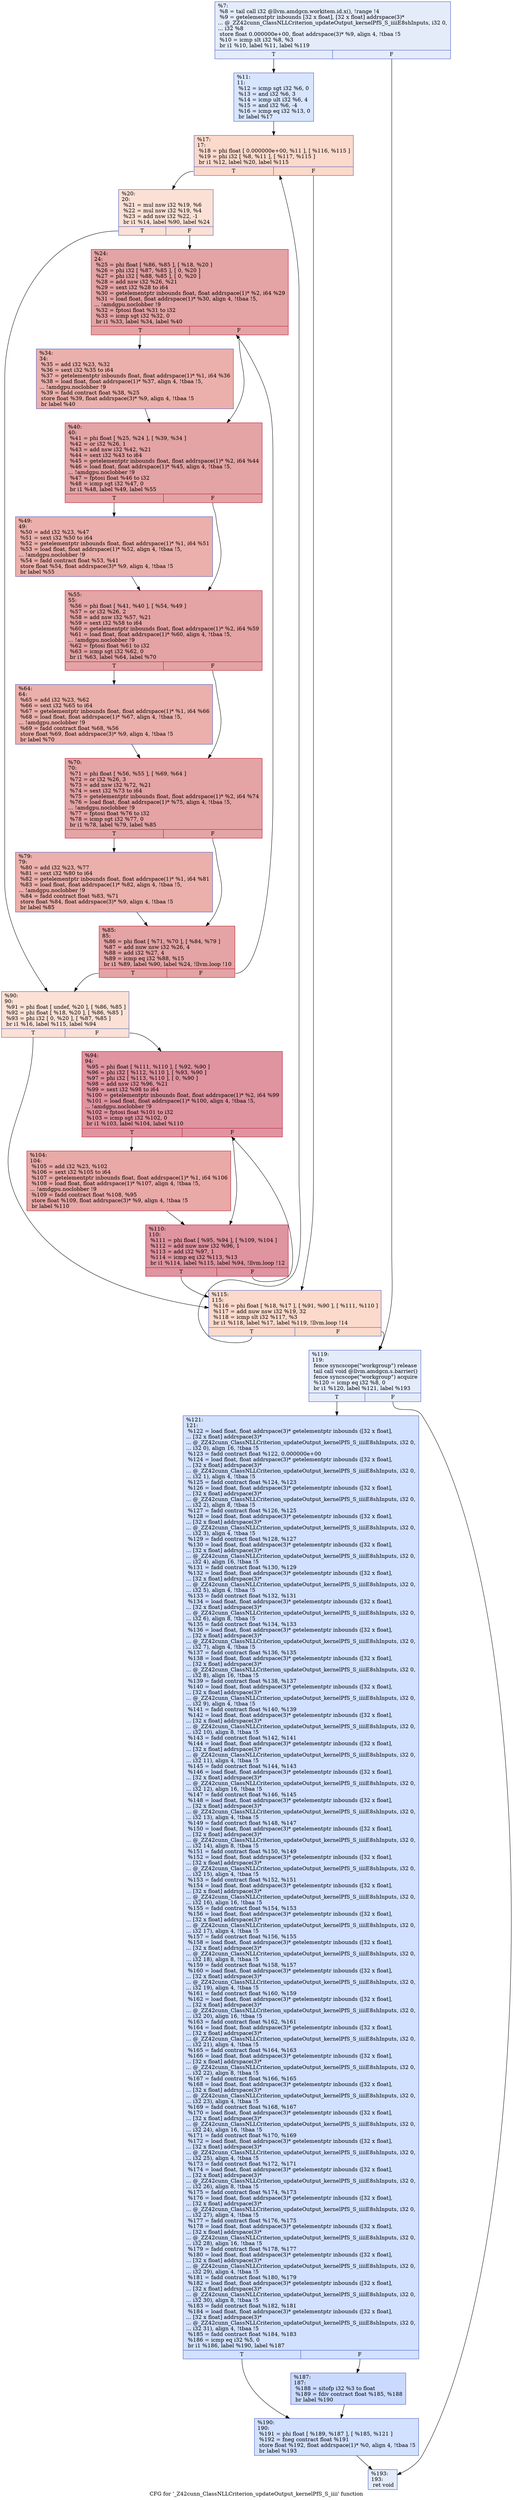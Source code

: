digraph "CFG for '_Z42cunn_ClassNLLCriterion_updateOutput_kernelPfS_S_iiii' function" {
	label="CFG for '_Z42cunn_ClassNLLCriterion_updateOutput_kernelPfS_S_iiii' function";

	Node0x48fd0e0 [shape=record,color="#3d50c3ff", style=filled, fillcolor="#c1d4f470",label="{%7:\l  %8 = tail call i32 @llvm.amdgcn.workitem.id.x(), !range !4\l  %9 = getelementptr inbounds [32 x float], [32 x float] addrspace(3)*\l... @_ZZ42cunn_ClassNLLCriterion_updateOutput_kernelPfS_S_iiiiE8shInputs, i32 0,\l... i32 %8\l  store float 0.000000e+00, float addrspace(3)* %9, align 4, !tbaa !5\l  %10 = icmp slt i32 %8, %3\l  br i1 %10, label %11, label %119\l|{<s0>T|<s1>F}}"];
	Node0x48fd0e0:s0 -> Node0x48ff260;
	Node0x48fd0e0:s1 -> Node0x48ff2f0;
	Node0x48ff260 [shape=record,color="#3d50c3ff", style=filled, fillcolor="#a7c5fe70",label="{%11:\l11:                                               \l  %12 = icmp sgt i32 %6, 0\l  %13 = and i32 %6, 3\l  %14 = icmp ult i32 %6, 4\l  %15 = and i32 %6, -4\l  %16 = icmp eq i32 %13, 0\l  br label %17\l}"];
	Node0x48ff260 -> Node0x48fd040;
	Node0x48fd040 [shape=record,color="#3d50c3ff", style=filled, fillcolor="#f7a88970",label="{%17:\l17:                                               \l  %18 = phi float [ 0.000000e+00, %11 ], [ %116, %115 ]\l  %19 = phi i32 [ %8, %11 ], [ %117, %115 ]\l  br i1 %12, label %20, label %115\l|{<s0>T|<s1>F}}"];
	Node0x48fd040:s0 -> Node0x48ffb40;
	Node0x48fd040:s1 -> Node0x48ff8e0;
	Node0x48ffb40 [shape=record,color="#3d50c3ff", style=filled, fillcolor="#f7bca170",label="{%20:\l20:                                               \l  %21 = mul nsw i32 %19, %6\l  %22 = mul nsw i32 %19, %4\l  %23 = add nsw i32 %22, -1\l  br i1 %14, label %90, label %24\l|{<s0>T|<s1>F}}"];
	Node0x48ffb40:s0 -> Node0x48ffe60;
	Node0x48ffb40:s1 -> Node0x48ffeb0;
	Node0x48ffeb0 [shape=record,color="#b70d28ff", style=filled, fillcolor="#c32e3170",label="{%24:\l24:                                               \l  %25 = phi float [ %86, %85 ], [ %18, %20 ]\l  %26 = phi i32 [ %87, %85 ], [ 0, %20 ]\l  %27 = phi i32 [ %88, %85 ], [ 0, %20 ]\l  %28 = add nsw i32 %26, %21\l  %29 = sext i32 %28 to i64\l  %30 = getelementptr inbounds float, float addrspace(1)* %2, i64 %29\l  %31 = load float, float addrspace(1)* %30, align 4, !tbaa !5,\l... !amdgpu.noclobber !9\l  %32 = fptosi float %31 to i32\l  %33 = icmp sgt i32 %32, 0\l  br i1 %33, label %34, label %40\l|{<s0>T|<s1>F}}"];
	Node0x48ffeb0:s0 -> Node0x48ff7f0;
	Node0x48ffeb0:s1 -> Node0x4901030;
	Node0x48ff7f0 [shape=record,color="#3d50c3ff", style=filled, fillcolor="#d24b4070",label="{%34:\l34:                                               \l  %35 = add i32 %23, %32\l  %36 = sext i32 %35 to i64\l  %37 = getelementptr inbounds float, float addrspace(1)* %1, i64 %36\l  %38 = load float, float addrspace(1)* %37, align 4, !tbaa !5,\l... !amdgpu.noclobber !9\l  %39 = fadd contract float %38, %25\l  store float %39, float addrspace(3)* %9, align 4, !tbaa !5\l  br label %40\l}"];
	Node0x48ff7f0 -> Node0x4901030;
	Node0x4901030 [shape=record,color="#b70d28ff", style=filled, fillcolor="#c32e3170",label="{%40:\l40:                                               \l  %41 = phi float [ %25, %24 ], [ %39, %34 ]\l  %42 = or i32 %26, 1\l  %43 = add nsw i32 %42, %21\l  %44 = sext i32 %43 to i64\l  %45 = getelementptr inbounds float, float addrspace(1)* %2, i64 %44\l  %46 = load float, float addrspace(1)* %45, align 4, !tbaa !5,\l... !amdgpu.noclobber !9\l  %47 = fptosi float %46 to i32\l  %48 = icmp sgt i32 %47, 0\l  br i1 %48, label %49, label %55\l|{<s0>T|<s1>F}}"];
	Node0x4901030:s0 -> Node0x4901fa0;
	Node0x4901030:s1 -> Node0x4902030;
	Node0x4901fa0 [shape=record,color="#3d50c3ff", style=filled, fillcolor="#d24b4070",label="{%49:\l49:                                               \l  %50 = add i32 %23, %47\l  %51 = sext i32 %50 to i64\l  %52 = getelementptr inbounds float, float addrspace(1)* %1, i64 %51\l  %53 = load float, float addrspace(1)* %52, align 4, !tbaa !5,\l... !amdgpu.noclobber !9\l  %54 = fadd contract float %53, %41\l  store float %54, float addrspace(3)* %9, align 4, !tbaa !5\l  br label %55\l}"];
	Node0x4901fa0 -> Node0x4902030;
	Node0x4902030 [shape=record,color="#b70d28ff", style=filled, fillcolor="#c32e3170",label="{%55:\l55:                                               \l  %56 = phi float [ %41, %40 ], [ %54, %49 ]\l  %57 = or i32 %26, 2\l  %58 = add nsw i32 %57, %21\l  %59 = sext i32 %58 to i64\l  %60 = getelementptr inbounds float, float addrspace(1)* %2, i64 %59\l  %61 = load float, float addrspace(1)* %60, align 4, !tbaa !5,\l... !amdgpu.noclobber !9\l  %62 = fptosi float %61 to i32\l  %63 = icmp sgt i32 %62, 0\l  br i1 %63, label %64, label %70\l|{<s0>T|<s1>F}}"];
	Node0x4902030:s0 -> Node0x4902990;
	Node0x4902030:s1 -> Node0x4902a20;
	Node0x4902990 [shape=record,color="#3d50c3ff", style=filled, fillcolor="#d24b4070",label="{%64:\l64:                                               \l  %65 = add i32 %23, %62\l  %66 = sext i32 %65 to i64\l  %67 = getelementptr inbounds float, float addrspace(1)* %1, i64 %66\l  %68 = load float, float addrspace(1)* %67, align 4, !tbaa !5,\l... !amdgpu.noclobber !9\l  %69 = fadd contract float %68, %56\l  store float %69, float addrspace(3)* %9, align 4, !tbaa !5\l  br label %70\l}"];
	Node0x4902990 -> Node0x4902a20;
	Node0x4902a20 [shape=record,color="#b70d28ff", style=filled, fillcolor="#c32e3170",label="{%70:\l70:                                               \l  %71 = phi float [ %56, %55 ], [ %69, %64 ]\l  %72 = or i32 %26, 3\l  %73 = add nsw i32 %72, %21\l  %74 = sext i32 %73 to i64\l  %75 = getelementptr inbounds float, float addrspace(1)* %2, i64 %74\l  %76 = load float, float addrspace(1)* %75, align 4, !tbaa !5,\l... !amdgpu.noclobber !9\l  %77 = fptosi float %76 to i32\l  %78 = icmp sgt i32 %77, 0\l  br i1 %78, label %79, label %85\l|{<s0>T|<s1>F}}"];
	Node0x4902a20:s0 -> Node0x4903550;
	Node0x4902a20:s1 -> Node0x4900020;
	Node0x4903550 [shape=record,color="#3d50c3ff", style=filled, fillcolor="#d24b4070",label="{%79:\l79:                                               \l  %80 = add i32 %23, %77\l  %81 = sext i32 %80 to i64\l  %82 = getelementptr inbounds float, float addrspace(1)* %1, i64 %81\l  %83 = load float, float addrspace(1)* %82, align 4, !tbaa !5,\l... !amdgpu.noclobber !9\l  %84 = fadd contract float %83, %71\l  store float %84, float addrspace(3)* %9, align 4, !tbaa !5\l  br label %85\l}"];
	Node0x4903550 -> Node0x4900020;
	Node0x4900020 [shape=record,color="#b70d28ff", style=filled, fillcolor="#c32e3170",label="{%85:\l85:                                               \l  %86 = phi float [ %71, %70 ], [ %84, %79 ]\l  %87 = add nuw nsw i32 %26, 4\l  %88 = add i32 %27, 4\l  %89 = icmp eq i32 %88, %15\l  br i1 %89, label %90, label %24, !llvm.loop !10\l|{<s0>T|<s1>F}}"];
	Node0x4900020:s0 -> Node0x48ffe60;
	Node0x4900020:s1 -> Node0x48ffeb0;
	Node0x48ffe60 [shape=record,color="#3d50c3ff", style=filled, fillcolor="#f7bca170",label="{%90:\l90:                                               \l  %91 = phi float [ undef, %20 ], [ %86, %85 ]\l  %92 = phi float [ %18, %20 ], [ %86, %85 ]\l  %93 = phi i32 [ 0, %20 ], [ %87, %85 ]\l  br i1 %16, label %115, label %94\l|{<s0>T|<s1>F}}"];
	Node0x48ffe60:s0 -> Node0x48ff8e0;
	Node0x48ffe60:s1 -> Node0x4903fd0;
	Node0x4903fd0 [shape=record,color="#b70d28ff", style=filled, fillcolor="#b70d2870",label="{%94:\l94:                                               \l  %95 = phi float [ %111, %110 ], [ %92, %90 ]\l  %96 = phi i32 [ %112, %110 ], [ %93, %90 ]\l  %97 = phi i32 [ %113, %110 ], [ 0, %90 ]\l  %98 = add nsw i32 %96, %21\l  %99 = sext i32 %98 to i64\l  %100 = getelementptr inbounds float, float addrspace(1)* %2, i64 %99\l  %101 = load float, float addrspace(1)* %100, align 4, !tbaa !5,\l... !amdgpu.noclobber !9\l  %102 = fptosi float %101 to i32\l  %103 = icmp sgt i32 %102, 0\l  br i1 %103, label %104, label %110\l|{<s0>T|<s1>F}}"];
	Node0x4903fd0:s0 -> Node0x4904700;
	Node0x4903fd0:s1 -> Node0x49040d0;
	Node0x4904700 [shape=record,color="#b70d28ff", style=filled, fillcolor="#ca3b3770",label="{%104:\l104:                                              \l  %105 = add i32 %23, %102\l  %106 = sext i32 %105 to i64\l  %107 = getelementptr inbounds float, float addrspace(1)* %1, i64 %106\l  %108 = load float, float addrspace(1)* %107, align 4, !tbaa !5,\l... !amdgpu.noclobber !9\l  %109 = fadd contract float %108, %95\l  store float %109, float addrspace(3)* %9, align 4, !tbaa !5\l  br label %110\l}"];
	Node0x4904700 -> Node0x49040d0;
	Node0x49040d0 [shape=record,color="#b70d28ff", style=filled, fillcolor="#b70d2870",label="{%110:\l110:                                              \l  %111 = phi float [ %95, %94 ], [ %109, %104 ]\l  %112 = add nuw nsw i32 %96, 1\l  %113 = add i32 %97, 1\l  %114 = icmp eq i32 %113, %13\l  br i1 %114, label %115, label %94, !llvm.loop !12\l|{<s0>T|<s1>F}}"];
	Node0x49040d0:s0 -> Node0x48ff8e0;
	Node0x49040d0:s1 -> Node0x4903fd0;
	Node0x48ff8e0 [shape=record,color="#3d50c3ff", style=filled, fillcolor="#f7a88970",label="{%115:\l115:                                              \l  %116 = phi float [ %18, %17 ], [ %91, %90 ], [ %111, %110 ]\l  %117 = add nuw nsw i32 %19, 32\l  %118 = icmp slt i32 %117, %3\l  br i1 %118, label %17, label %119, !llvm.loop !14\l|{<s0>T|<s1>F}}"];
	Node0x48ff8e0:s0 -> Node0x48fd040;
	Node0x48ff8e0:s1 -> Node0x48ff2f0;
	Node0x48ff2f0 [shape=record,color="#3d50c3ff", style=filled, fillcolor="#c1d4f470",label="{%119:\l119:                                              \l  fence syncscope(\"workgroup\") release\l  tail call void @llvm.amdgcn.s.barrier()\l  fence syncscope(\"workgroup\") acquire\l  %120 = icmp eq i32 %8, 0\l  br i1 %120, label %121, label %193\l|{<s0>T|<s1>F}}"];
	Node0x48ff2f0:s0 -> Node0x4905520;
	Node0x48ff2f0:s1 -> Node0x4905570;
	Node0x4905520 [shape=record,color="#3d50c3ff", style=filled, fillcolor="#9abbff70",label="{%121:\l121:                                              \l  %122 = load float, float addrspace(3)* getelementptr inbounds ([32 x float],\l... [32 x float] addrspace(3)*\l... @_ZZ42cunn_ClassNLLCriterion_updateOutput_kernelPfS_S_iiiiE8shInputs, i32 0,\l... i32 0), align 16, !tbaa !5\l  %123 = fadd contract float %122, 0.000000e+00\l  %124 = load float, float addrspace(3)* getelementptr inbounds ([32 x float],\l... [32 x float] addrspace(3)*\l... @_ZZ42cunn_ClassNLLCriterion_updateOutput_kernelPfS_S_iiiiE8shInputs, i32 0,\l... i32 1), align 4, !tbaa !5\l  %125 = fadd contract float %124, %123\l  %126 = load float, float addrspace(3)* getelementptr inbounds ([32 x float],\l... [32 x float] addrspace(3)*\l... @_ZZ42cunn_ClassNLLCriterion_updateOutput_kernelPfS_S_iiiiE8shInputs, i32 0,\l... i32 2), align 8, !tbaa !5\l  %127 = fadd contract float %126, %125\l  %128 = load float, float addrspace(3)* getelementptr inbounds ([32 x float],\l... [32 x float] addrspace(3)*\l... @_ZZ42cunn_ClassNLLCriterion_updateOutput_kernelPfS_S_iiiiE8shInputs, i32 0,\l... i32 3), align 4, !tbaa !5\l  %129 = fadd contract float %128, %127\l  %130 = load float, float addrspace(3)* getelementptr inbounds ([32 x float],\l... [32 x float] addrspace(3)*\l... @_ZZ42cunn_ClassNLLCriterion_updateOutput_kernelPfS_S_iiiiE8shInputs, i32 0,\l... i32 4), align 16, !tbaa !5\l  %131 = fadd contract float %130, %129\l  %132 = load float, float addrspace(3)* getelementptr inbounds ([32 x float],\l... [32 x float] addrspace(3)*\l... @_ZZ42cunn_ClassNLLCriterion_updateOutput_kernelPfS_S_iiiiE8shInputs, i32 0,\l... i32 5), align 4, !tbaa !5\l  %133 = fadd contract float %132, %131\l  %134 = load float, float addrspace(3)* getelementptr inbounds ([32 x float],\l... [32 x float] addrspace(3)*\l... @_ZZ42cunn_ClassNLLCriterion_updateOutput_kernelPfS_S_iiiiE8shInputs, i32 0,\l... i32 6), align 8, !tbaa !5\l  %135 = fadd contract float %134, %133\l  %136 = load float, float addrspace(3)* getelementptr inbounds ([32 x float],\l... [32 x float] addrspace(3)*\l... @_ZZ42cunn_ClassNLLCriterion_updateOutput_kernelPfS_S_iiiiE8shInputs, i32 0,\l... i32 7), align 4, !tbaa !5\l  %137 = fadd contract float %136, %135\l  %138 = load float, float addrspace(3)* getelementptr inbounds ([32 x float],\l... [32 x float] addrspace(3)*\l... @_ZZ42cunn_ClassNLLCriterion_updateOutput_kernelPfS_S_iiiiE8shInputs, i32 0,\l... i32 8), align 16, !tbaa !5\l  %139 = fadd contract float %138, %137\l  %140 = load float, float addrspace(3)* getelementptr inbounds ([32 x float],\l... [32 x float] addrspace(3)*\l... @_ZZ42cunn_ClassNLLCriterion_updateOutput_kernelPfS_S_iiiiE8shInputs, i32 0,\l... i32 9), align 4, !tbaa !5\l  %141 = fadd contract float %140, %139\l  %142 = load float, float addrspace(3)* getelementptr inbounds ([32 x float],\l... [32 x float] addrspace(3)*\l... @_ZZ42cunn_ClassNLLCriterion_updateOutput_kernelPfS_S_iiiiE8shInputs, i32 0,\l... i32 10), align 8, !tbaa !5\l  %143 = fadd contract float %142, %141\l  %144 = load float, float addrspace(3)* getelementptr inbounds ([32 x float],\l... [32 x float] addrspace(3)*\l... @_ZZ42cunn_ClassNLLCriterion_updateOutput_kernelPfS_S_iiiiE8shInputs, i32 0,\l... i32 11), align 4, !tbaa !5\l  %145 = fadd contract float %144, %143\l  %146 = load float, float addrspace(3)* getelementptr inbounds ([32 x float],\l... [32 x float] addrspace(3)*\l... @_ZZ42cunn_ClassNLLCriterion_updateOutput_kernelPfS_S_iiiiE8shInputs, i32 0,\l... i32 12), align 16, !tbaa !5\l  %147 = fadd contract float %146, %145\l  %148 = load float, float addrspace(3)* getelementptr inbounds ([32 x float],\l... [32 x float] addrspace(3)*\l... @_ZZ42cunn_ClassNLLCriterion_updateOutput_kernelPfS_S_iiiiE8shInputs, i32 0,\l... i32 13), align 4, !tbaa !5\l  %149 = fadd contract float %148, %147\l  %150 = load float, float addrspace(3)* getelementptr inbounds ([32 x float],\l... [32 x float] addrspace(3)*\l... @_ZZ42cunn_ClassNLLCriterion_updateOutput_kernelPfS_S_iiiiE8shInputs, i32 0,\l... i32 14), align 8, !tbaa !5\l  %151 = fadd contract float %150, %149\l  %152 = load float, float addrspace(3)* getelementptr inbounds ([32 x float],\l... [32 x float] addrspace(3)*\l... @_ZZ42cunn_ClassNLLCriterion_updateOutput_kernelPfS_S_iiiiE8shInputs, i32 0,\l... i32 15), align 4, !tbaa !5\l  %153 = fadd contract float %152, %151\l  %154 = load float, float addrspace(3)* getelementptr inbounds ([32 x float],\l... [32 x float] addrspace(3)*\l... @_ZZ42cunn_ClassNLLCriterion_updateOutput_kernelPfS_S_iiiiE8shInputs, i32 0,\l... i32 16), align 16, !tbaa !5\l  %155 = fadd contract float %154, %153\l  %156 = load float, float addrspace(3)* getelementptr inbounds ([32 x float],\l... [32 x float] addrspace(3)*\l... @_ZZ42cunn_ClassNLLCriterion_updateOutput_kernelPfS_S_iiiiE8shInputs, i32 0,\l... i32 17), align 4, !tbaa !5\l  %157 = fadd contract float %156, %155\l  %158 = load float, float addrspace(3)* getelementptr inbounds ([32 x float],\l... [32 x float] addrspace(3)*\l... @_ZZ42cunn_ClassNLLCriterion_updateOutput_kernelPfS_S_iiiiE8shInputs, i32 0,\l... i32 18), align 8, !tbaa !5\l  %159 = fadd contract float %158, %157\l  %160 = load float, float addrspace(3)* getelementptr inbounds ([32 x float],\l... [32 x float] addrspace(3)*\l... @_ZZ42cunn_ClassNLLCriterion_updateOutput_kernelPfS_S_iiiiE8shInputs, i32 0,\l... i32 19), align 4, !tbaa !5\l  %161 = fadd contract float %160, %159\l  %162 = load float, float addrspace(3)* getelementptr inbounds ([32 x float],\l... [32 x float] addrspace(3)*\l... @_ZZ42cunn_ClassNLLCriterion_updateOutput_kernelPfS_S_iiiiE8shInputs, i32 0,\l... i32 20), align 16, !tbaa !5\l  %163 = fadd contract float %162, %161\l  %164 = load float, float addrspace(3)* getelementptr inbounds ([32 x float],\l... [32 x float] addrspace(3)*\l... @_ZZ42cunn_ClassNLLCriterion_updateOutput_kernelPfS_S_iiiiE8shInputs, i32 0,\l... i32 21), align 4, !tbaa !5\l  %165 = fadd contract float %164, %163\l  %166 = load float, float addrspace(3)* getelementptr inbounds ([32 x float],\l... [32 x float] addrspace(3)*\l... @_ZZ42cunn_ClassNLLCriterion_updateOutput_kernelPfS_S_iiiiE8shInputs, i32 0,\l... i32 22), align 8, !tbaa !5\l  %167 = fadd contract float %166, %165\l  %168 = load float, float addrspace(3)* getelementptr inbounds ([32 x float],\l... [32 x float] addrspace(3)*\l... @_ZZ42cunn_ClassNLLCriterion_updateOutput_kernelPfS_S_iiiiE8shInputs, i32 0,\l... i32 23), align 4, !tbaa !5\l  %169 = fadd contract float %168, %167\l  %170 = load float, float addrspace(3)* getelementptr inbounds ([32 x float],\l... [32 x float] addrspace(3)*\l... @_ZZ42cunn_ClassNLLCriterion_updateOutput_kernelPfS_S_iiiiE8shInputs, i32 0,\l... i32 24), align 16, !tbaa !5\l  %171 = fadd contract float %170, %169\l  %172 = load float, float addrspace(3)* getelementptr inbounds ([32 x float],\l... [32 x float] addrspace(3)*\l... @_ZZ42cunn_ClassNLLCriterion_updateOutput_kernelPfS_S_iiiiE8shInputs, i32 0,\l... i32 25), align 4, !tbaa !5\l  %173 = fadd contract float %172, %171\l  %174 = load float, float addrspace(3)* getelementptr inbounds ([32 x float],\l... [32 x float] addrspace(3)*\l... @_ZZ42cunn_ClassNLLCriterion_updateOutput_kernelPfS_S_iiiiE8shInputs, i32 0,\l... i32 26), align 8, !tbaa !5\l  %175 = fadd contract float %174, %173\l  %176 = load float, float addrspace(3)* getelementptr inbounds ([32 x float],\l... [32 x float] addrspace(3)*\l... @_ZZ42cunn_ClassNLLCriterion_updateOutput_kernelPfS_S_iiiiE8shInputs, i32 0,\l... i32 27), align 4, !tbaa !5\l  %177 = fadd contract float %176, %175\l  %178 = load float, float addrspace(3)* getelementptr inbounds ([32 x float],\l... [32 x float] addrspace(3)*\l... @_ZZ42cunn_ClassNLLCriterion_updateOutput_kernelPfS_S_iiiiE8shInputs, i32 0,\l... i32 28), align 16, !tbaa !5\l  %179 = fadd contract float %178, %177\l  %180 = load float, float addrspace(3)* getelementptr inbounds ([32 x float],\l... [32 x float] addrspace(3)*\l... @_ZZ42cunn_ClassNLLCriterion_updateOutput_kernelPfS_S_iiiiE8shInputs, i32 0,\l... i32 29), align 4, !tbaa !5\l  %181 = fadd contract float %180, %179\l  %182 = load float, float addrspace(3)* getelementptr inbounds ([32 x float],\l... [32 x float] addrspace(3)*\l... @_ZZ42cunn_ClassNLLCriterion_updateOutput_kernelPfS_S_iiiiE8shInputs, i32 0,\l... i32 30), align 8, !tbaa !5\l  %183 = fadd contract float %182, %181\l  %184 = load float, float addrspace(3)* getelementptr inbounds ([32 x float],\l... [32 x float] addrspace(3)*\l... @_ZZ42cunn_ClassNLLCriterion_updateOutput_kernelPfS_S_iiiiE8shInputs, i32 0,\l... i32 31), align 4, !tbaa !5\l  %185 = fadd contract float %184, %183\l  %186 = icmp eq i32 %5, 0\l  br i1 %186, label %190, label %187\l|{<s0>T|<s1>F}}"];
	Node0x4905520:s0 -> Node0x48fdcc0;
	Node0x4905520:s1 -> Node0x48fdd10;
	Node0x48fdd10 [shape=record,color="#3d50c3ff", style=filled, fillcolor="#88abfd70",label="{%187:\l187:                                              \l  %188 = sitofp i32 %3 to float\l  %189 = fdiv contract float %185, %188\l  br label %190\l}"];
	Node0x48fdd10 -> Node0x48fdcc0;
	Node0x48fdcc0 [shape=record,color="#3d50c3ff", style=filled, fillcolor="#9abbff70",label="{%190:\l190:                                              \l  %191 = phi float [ %189, %187 ], [ %185, %121 ]\l  %192 = fneg contract float %191\l  store float %192, float addrspace(1)* %0, align 4, !tbaa !5\l  br label %193\l}"];
	Node0x48fdcc0 -> Node0x4905570;
	Node0x4905570 [shape=record,color="#3d50c3ff", style=filled, fillcolor="#c1d4f470",label="{%193:\l193:                                              \l  ret void\l}"];
}
